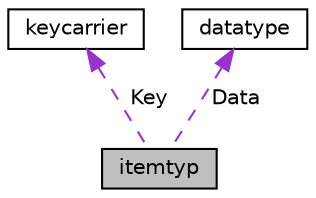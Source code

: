 digraph "itemtyp"
{
  edge [fontname="Helvetica",fontsize="10",labelfontname="Helvetica",labelfontsize="10"];
  node [fontname="Helvetica",fontsize="10",shape=record];
  Node1 [label="itemtyp",height=0.2,width=0.4,color="black", fillcolor="grey75", style="filled", fontcolor="black"];
  Node2 -> Node1 [dir="back",color="darkorchid3",fontsize="10",style="dashed",label=" Key" ,fontname="Helvetica"];
  Node2 [label="keycarrier",height=0.2,width=0.4,color="black", fillcolor="white", style="filled",URL="$db/d8b/structkeycarrier.html"];
  Node3 -> Node1 [dir="back",color="darkorchid3",fontsize="10",style="dashed",label=" Data" ,fontname="Helvetica"];
  Node3 [label="datatype",height=0.2,width=0.4,color="black", fillcolor="white", style="filled",URL="$d6/d22/structdatatype.html"];
}
